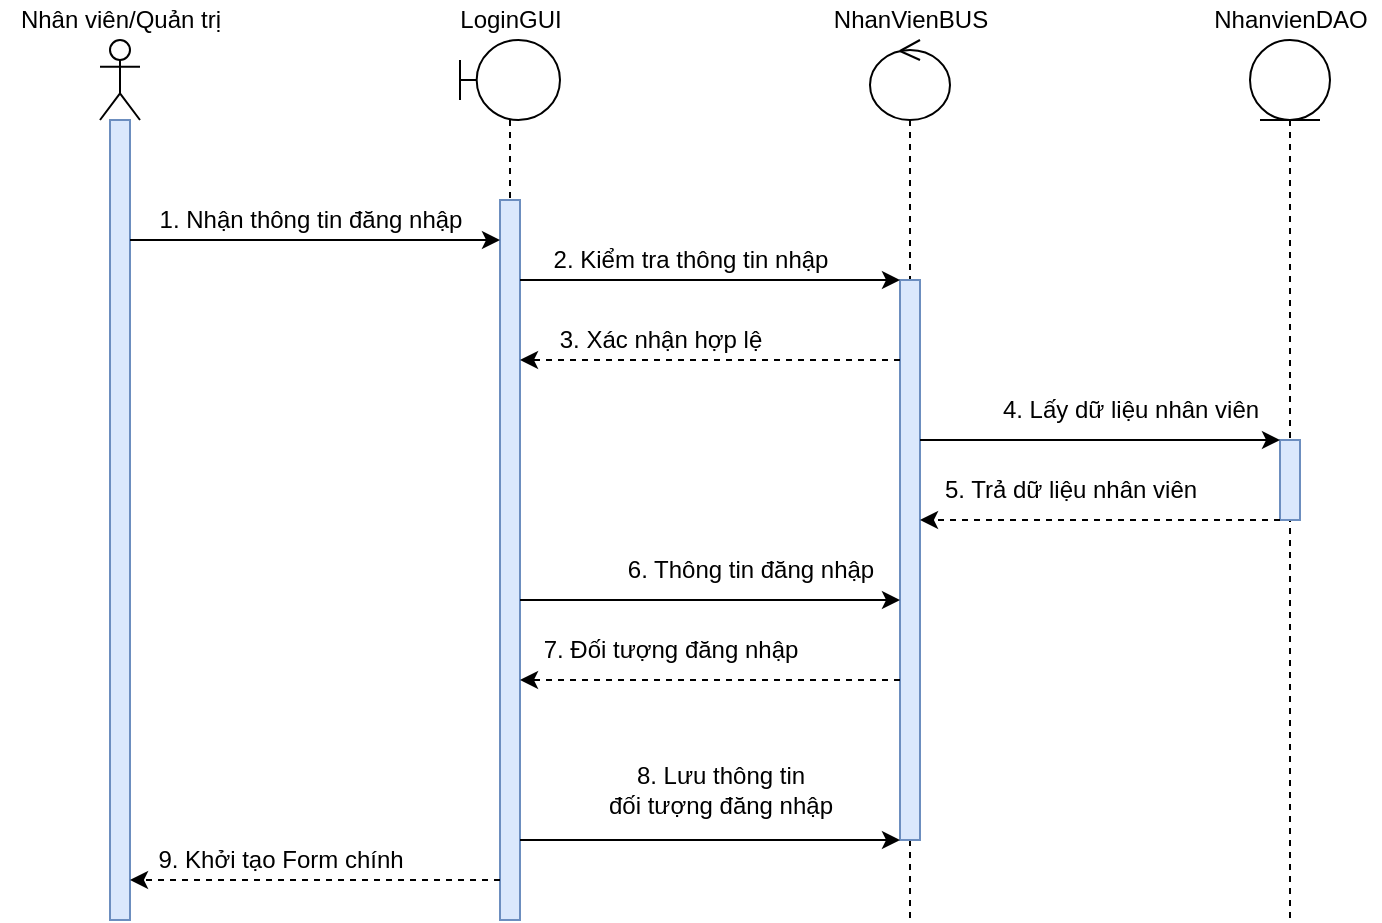 <mxfile version="16.5.1" type="device"><diagram id="u0hKsZXPfIuquh2E1AJ1" name="Page-1"><mxGraphModel dx="1102" dy="905" grid="1" gridSize="10" guides="1" tooltips="1" connect="1" arrows="1" fold="1" page="1" pageScale="1" pageWidth="850" pageHeight="1100" math="0" shadow="0"><root><mxCell id="0"/><mxCell id="1" parent="0"/><mxCell id="pRtw61TDTWOGneY2pAEU-13" value="" style="shape=umlLifeline;participant=umlActor;perimeter=lifelinePerimeter;whiteSpace=wrap;html=1;container=1;collapsible=0;recursiveResize=0;verticalAlign=top;spacingTop=36;outlineConnect=0;" parent="1" vertex="1"><mxGeometry x="130" y="280" width="20" height="440" as="geometry"/></mxCell><mxCell id="pRtw61TDTWOGneY2pAEU-28" value="" style="html=1;points=[];perimeter=orthogonalPerimeter;fillColor=#dae8fc;strokeColor=#6c8ebf;" parent="pRtw61TDTWOGneY2pAEU-13" vertex="1"><mxGeometry x="5" y="40" width="10" height="400" as="geometry"/></mxCell><mxCell id="pRtw61TDTWOGneY2pAEU-19" value="Nhân viên/Quản trị" style="text;html=1;align=center;verticalAlign=middle;resizable=0;points=[];autosize=1;strokeColor=none;fillColor=none;" parent="1" vertex="1"><mxGeometry x="80" y="260" width="120" height="20" as="geometry"/></mxCell><mxCell id="pRtw61TDTWOGneY2pAEU-20" value="" style="shape=umlLifeline;participant=umlBoundary;perimeter=lifelinePerimeter;whiteSpace=wrap;html=1;container=1;collapsible=0;recursiveResize=0;verticalAlign=top;spacingTop=36;outlineConnect=0;" parent="1" vertex="1"><mxGeometry x="310" y="280" width="50" height="440" as="geometry"/></mxCell><mxCell id="pRtw61TDTWOGneY2pAEU-29" value="" style="html=1;points=[];perimeter=orthogonalPerimeter;fillColor=#dae8fc;strokeColor=#6c8ebf;" parent="pRtw61TDTWOGneY2pAEU-20" vertex="1"><mxGeometry x="20" y="80" width="10" height="360" as="geometry"/></mxCell><mxCell id="pRtw61TDTWOGneY2pAEU-22" value="" style="shape=umlLifeline;participant=umlControl;perimeter=lifelinePerimeter;whiteSpace=wrap;html=1;container=1;collapsible=0;recursiveResize=0;verticalAlign=top;spacingTop=36;outlineConnect=0;" parent="1" vertex="1"><mxGeometry x="515" y="280" width="40" height="440" as="geometry"/></mxCell><mxCell id="pRtw61TDTWOGneY2pAEU-70" value="" style="html=1;points=[];perimeter=orthogonalPerimeter;fillColor=#dae8fc;strokeColor=#6c8ebf;" parent="pRtw61TDTWOGneY2pAEU-22" vertex="1"><mxGeometry x="15" y="120" width="10" height="280" as="geometry"/></mxCell><mxCell id="pRtw61TDTWOGneY2pAEU-23" value="LoginGUI" style="text;html=1;align=center;verticalAlign=middle;resizable=0;points=[];autosize=1;strokeColor=none;fillColor=none;" parent="1" vertex="1"><mxGeometry x="300" y="260" width="70" height="20" as="geometry"/></mxCell><mxCell id="pRtw61TDTWOGneY2pAEU-24" value="NhanVienBUS" style="text;html=1;align=center;verticalAlign=middle;resizable=0;points=[];autosize=1;strokeColor=none;fillColor=none;" parent="1" vertex="1"><mxGeometry x="490" y="260" width="90" height="20" as="geometry"/></mxCell><mxCell id="pRtw61TDTWOGneY2pAEU-30" style="edgeStyle=orthogonalEdgeStyle;rounded=0;orthogonalLoop=1;jettySize=auto;html=1;" parent="1" source="pRtw61TDTWOGneY2pAEU-28" target="pRtw61TDTWOGneY2pAEU-29" edge="1"><mxGeometry relative="1" as="geometry"><Array as="points"><mxPoint x="250" y="380"/><mxPoint x="250" y="380"/></Array></mxGeometry></mxCell><mxCell id="pRtw61TDTWOGneY2pAEU-31" value="1. Nhận thông tin đăng nhập" style="text;html=1;align=center;verticalAlign=middle;resizable=0;points=[];autosize=1;strokeColor=none;fillColor=none;" parent="1" vertex="1"><mxGeometry x="150" y="360" width="170" height="20" as="geometry"/></mxCell><mxCell id="pRtw61TDTWOGneY2pAEU-40" value="" style="shape=umlLifeline;participant=umlEntity;perimeter=lifelinePerimeter;whiteSpace=wrap;html=1;container=1;collapsible=0;recursiveResize=0;verticalAlign=top;spacingTop=36;outlineConnect=0;" parent="1" vertex="1"><mxGeometry x="705" y="280" width="40" height="440" as="geometry"/></mxCell><mxCell id="pRtw61TDTWOGneY2pAEU-57" value="" style="html=1;points=[];perimeter=orthogonalPerimeter;fillColor=#dae8fc;strokeColor=#6c8ebf;" parent="pRtw61TDTWOGneY2pAEU-40" vertex="1"><mxGeometry x="15" y="200" width="10" height="40" as="geometry"/></mxCell><mxCell id="pRtw61TDTWOGneY2pAEU-41" value="NhanvienDAO" style="text;html=1;align=center;verticalAlign=middle;resizable=0;points=[];autosize=1;strokeColor=none;fillColor=none;" parent="1" vertex="1"><mxGeometry x="680" y="260" width="90" height="20" as="geometry"/></mxCell><mxCell id="pRtw61TDTWOGneY2pAEU-44" style="edgeStyle=orthogonalEdgeStyle;rounded=0;orthogonalLoop=1;jettySize=auto;html=1;" parent="1" source="pRtw61TDTWOGneY2pAEU-29" edge="1"><mxGeometry relative="1" as="geometry"><Array as="points"><mxPoint x="430" y="400"/><mxPoint x="430" y="400"/></Array><mxPoint x="530" y="400" as="targetPoint"/></mxGeometry></mxCell><mxCell id="pRtw61TDTWOGneY2pAEU-45" value="2. Kiểm tra thông tin nhập" style="text;html=1;align=center;verticalAlign=middle;resizable=0;points=[];autosize=1;strokeColor=none;fillColor=none;" parent="1" vertex="1"><mxGeometry x="350" y="380" width="150" height="20" as="geometry"/></mxCell><mxCell id="pRtw61TDTWOGneY2pAEU-46" style="edgeStyle=orthogonalEdgeStyle;rounded=0;orthogonalLoop=1;jettySize=auto;html=1;dashed=1;" parent="1" target="pRtw61TDTWOGneY2pAEU-29" edge="1"><mxGeometry relative="1" as="geometry"><Array as="points"><mxPoint x="420" y="440"/><mxPoint x="420" y="440"/></Array><mxPoint x="530" y="440" as="sourcePoint"/></mxGeometry></mxCell><mxCell id="pRtw61TDTWOGneY2pAEU-48" value="3. Xác nhận hợp lệ" style="text;html=1;align=center;verticalAlign=middle;resizable=0;points=[];autosize=1;strokeColor=none;fillColor=none;" parent="1" vertex="1"><mxGeometry x="350" y="420" width="120" height="20" as="geometry"/></mxCell><mxCell id="pRtw61TDTWOGneY2pAEU-56" style="edgeStyle=orthogonalEdgeStyle;rounded=0;orthogonalLoop=1;jettySize=auto;html=1;" parent="1" source="pRtw61TDTWOGneY2pAEU-29" edge="1"><mxGeometry relative="1" as="geometry"><Array as="points"><mxPoint x="440" y="560"/><mxPoint x="440" y="560"/></Array><mxPoint x="530" y="560" as="targetPoint"/></mxGeometry></mxCell><mxCell id="pRtw61TDTWOGneY2pAEU-59" style="edgeStyle=orthogonalEdgeStyle;rounded=0;orthogonalLoop=1;jettySize=auto;html=1;dashed=1;" parent="1" source="pRtw61TDTWOGneY2pAEU-57" edge="1"><mxGeometry relative="1" as="geometry"><Array as="points"><mxPoint x="640" y="520"/><mxPoint x="640" y="520"/></Array><mxPoint x="540" y="520" as="targetPoint"/></mxGeometry></mxCell><mxCell id="pRtw61TDTWOGneY2pAEU-60" value="5. Trả dữ liệu nhân viên" style="text;html=1;align=center;verticalAlign=middle;resizable=0;points=[];autosize=1;strokeColor=none;fillColor=none;" parent="1" vertex="1"><mxGeometry x="540" y="490" width="150" height="30" as="geometry"/></mxCell><mxCell id="pRtw61TDTWOGneY2pAEU-61" value="6. Thông tin đăng nhập" style="text;html=1;align=center;verticalAlign=middle;resizable=0;points=[];autosize=1;strokeColor=none;fillColor=none;" parent="1" vertex="1"><mxGeometry x="380" y="530" width="150" height="30" as="geometry"/></mxCell><mxCell id="pRtw61TDTWOGneY2pAEU-64" style="edgeStyle=orthogonalEdgeStyle;rounded=0;orthogonalLoop=1;jettySize=auto;html=1;dashed=1;" parent="1" target="pRtw61TDTWOGneY2pAEU-29" edge="1"><mxGeometry relative="1" as="geometry"><Array as="points"><mxPoint x="430" y="600"/><mxPoint x="430" y="600"/></Array><mxPoint x="530" y="600" as="sourcePoint"/></mxGeometry></mxCell><mxCell id="pRtw61TDTWOGneY2pAEU-65" value="7. Đối tượng đăng nhập" style="text;html=1;align=center;verticalAlign=middle;resizable=0;points=[];autosize=1;strokeColor=none;fillColor=none;" parent="1" vertex="1"><mxGeometry x="340" y="570" width="150" height="30" as="geometry"/></mxCell><mxCell id="pRtw61TDTWOGneY2pAEU-88" style="edgeStyle=orthogonalEdgeStyle;rounded=0;orthogonalLoop=1;jettySize=auto;html=1;dashed=1;" parent="1" source="pRtw61TDTWOGneY2pAEU-29" target="pRtw61TDTWOGneY2pAEU-28" edge="1"><mxGeometry relative="1" as="geometry"><Array as="points"><mxPoint x="220" y="700"/><mxPoint x="220" y="700"/></Array></mxGeometry></mxCell><mxCell id="l39mgEmzDKXBSXrQxp1O-1" value="8. Lưu thông tin&lt;br&gt;đối tượng đăng nhập" style="text;html=1;align=center;verticalAlign=middle;resizable=0;points=[];autosize=1;strokeColor=none;fillColor=none;" parent="1" vertex="1"><mxGeometry x="370" y="635" width="140" height="40" as="geometry"/></mxCell><mxCell id="l39mgEmzDKXBSXrQxp1O-2" value="9. Khởi tạo Form chính" style="text;html=1;align=center;verticalAlign=middle;resizable=0;points=[];autosize=1;strokeColor=none;fillColor=none;" parent="1" vertex="1"><mxGeometry x="145" y="675" width="150" height="30" as="geometry"/></mxCell><mxCell id="6iTmiA5ryHeTXVUeY_2E-4" style="edgeStyle=orthogonalEdgeStyle;rounded=0;orthogonalLoop=1;jettySize=auto;html=1;" parent="1" target="pRtw61TDTWOGneY2pAEU-57" edge="1"><mxGeometry relative="1" as="geometry"><Array as="points"><mxPoint x="590" y="480"/><mxPoint x="590" y="480"/></Array><mxPoint x="540" y="480" as="sourcePoint"/><mxPoint x="680" y="400" as="targetPoint"/></mxGeometry></mxCell><mxCell id="6iTmiA5ryHeTXVUeY_2E-6" value="4. Lấy dữ liệu nhân viên" style="text;html=1;align=center;verticalAlign=middle;resizable=0;points=[];autosize=1;strokeColor=none;fillColor=none;" parent="1" vertex="1"><mxGeometry x="570" y="450" width="150" height="30" as="geometry"/></mxCell><mxCell id="M22tZH2B9OG_Y6khwhan-1" style="edgeStyle=orthogonalEdgeStyle;rounded=0;orthogonalLoop=1;jettySize=auto;html=1;" edge="1" parent="1" source="pRtw61TDTWOGneY2pAEU-29" target="pRtw61TDTWOGneY2pAEU-70"><mxGeometry relative="1" as="geometry"><Array as="points"><mxPoint x="400" y="680"/><mxPoint x="400" y="680"/></Array></mxGeometry></mxCell></root></mxGraphModel></diagram></mxfile>